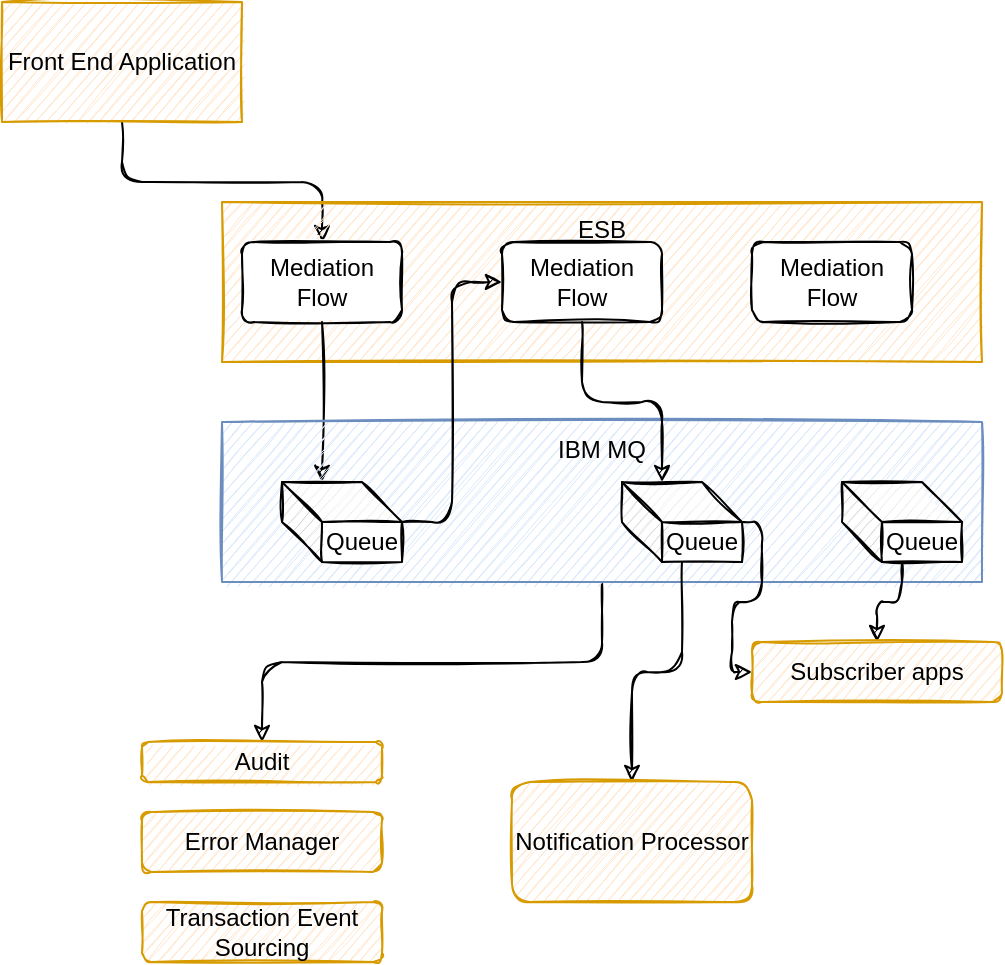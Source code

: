 <mxfile>
    <diagram id="KI7yDdSJSdCvWAKB1Emr" name="Page-1">
        <mxGraphModel dx="711" dy="372" grid="1" gridSize="10" guides="1" tooltips="1" connect="1" arrows="1" fold="1" page="1" pageScale="1" pageWidth="850" pageHeight="1100" math="0" shadow="0">
            <root>
                <mxCell id="0"/>
                <mxCell id="1" parent="0"/>
                <mxCell id="6" style="edgeStyle=orthogonalEdgeStyle;html=1;entryX=0.5;entryY=0;entryDx=0;entryDy=0;sketch=1;" parent="1" source="2" target="5" edge="1">
                    <mxGeometry relative="1" as="geometry"/>
                </mxCell>
                <mxCell id="2" value="Front End Application" style="rounded=0;whiteSpace=wrap;html=1;sketch=1;fillColor=#ffe6cc;strokeColor=#d79b00;" parent="1" vertex="1">
                    <mxGeometry x="50" y="20" width="120" height="60" as="geometry"/>
                </mxCell>
                <mxCell id="3" value="ESB" style="rounded=0;whiteSpace=wrap;html=1;verticalAlign=top;sketch=1;fillColor=#ffe6cc;strokeColor=#d79b00;" parent="1" vertex="1">
                    <mxGeometry x="160" y="120" width="380" height="80" as="geometry"/>
                </mxCell>
                <mxCell id="9" style="edgeStyle=orthogonalEdgeStyle;sketch=1;html=1;entryX=0;entryY=0;entryDx=20;entryDy=0;entryPerimeter=0;" parent="1" source="5" target="8" edge="1">
                    <mxGeometry relative="1" as="geometry"/>
                </mxCell>
                <mxCell id="5" value="Mediation Flow" style="rounded=1;whiteSpace=wrap;html=1;sketch=1;" parent="1" vertex="1">
                    <mxGeometry x="170" y="140" width="80" height="40" as="geometry"/>
                </mxCell>
                <mxCell id="21" style="edgeStyle=orthogonalEdgeStyle;sketch=1;html=1;entryX=0.5;entryY=0;entryDx=0;entryDy=0;" parent="1" source="7" target="20" edge="1">
                    <mxGeometry relative="1" as="geometry"/>
                </mxCell>
                <mxCell id="7" value="IBM MQ" style="rounded=0;whiteSpace=wrap;html=1;verticalAlign=top;sketch=1;fillColor=#dae8fc;strokeColor=#6c8ebf;" parent="1" vertex="1">
                    <mxGeometry x="160" y="230" width="380" height="80" as="geometry"/>
                </mxCell>
                <mxCell id="14" style="edgeStyle=orthogonalEdgeStyle;sketch=1;html=1;entryX=0;entryY=0.5;entryDx=0;entryDy=0;" parent="1" source="8" target="10" edge="1">
                    <mxGeometry relative="1" as="geometry"/>
                </mxCell>
                <mxCell id="8" value="Queue" style="shape=cube;whiteSpace=wrap;html=1;boundedLbl=1;backgroundOutline=1;darkOpacity=0.05;darkOpacity2=0.1;sketch=1;" parent="1" vertex="1">
                    <mxGeometry x="190" y="260" width="60" height="40" as="geometry"/>
                </mxCell>
                <mxCell id="13" style="edgeStyle=orthogonalEdgeStyle;sketch=1;html=1;entryX=0;entryY=0;entryDx=20;entryDy=0;entryPerimeter=0;" parent="1" source="10" target="11" edge="1">
                    <mxGeometry relative="1" as="geometry"/>
                </mxCell>
                <mxCell id="10" value="Mediation Flow" style="rounded=1;whiteSpace=wrap;html=1;sketch=1;" parent="1" vertex="1">
                    <mxGeometry x="300" y="140" width="80" height="40" as="geometry"/>
                </mxCell>
                <mxCell id="16" style="edgeStyle=orthogonalEdgeStyle;sketch=1;html=1;entryX=0;entryY=0.5;entryDx=0;entryDy=0;" parent="1" source="11" target="15" edge="1">
                    <mxGeometry relative="1" as="geometry"/>
                </mxCell>
                <mxCell id="19" style="edgeStyle=orthogonalEdgeStyle;sketch=1;html=1;" parent="1" source="11" target="18" edge="1">
                    <mxGeometry relative="1" as="geometry"/>
                </mxCell>
                <mxCell id="11" value="Queue" style="shape=cube;whiteSpace=wrap;html=1;boundedLbl=1;backgroundOutline=1;darkOpacity=0.05;darkOpacity2=0.1;sketch=1;" parent="1" vertex="1">
                    <mxGeometry x="360" y="260" width="60" height="40" as="geometry"/>
                </mxCell>
                <mxCell id="17" style="edgeStyle=orthogonalEdgeStyle;sketch=1;html=1;" parent="1" source="12" target="15" edge="1">
                    <mxGeometry relative="1" as="geometry"/>
                </mxCell>
                <mxCell id="12" value="Queue" style="shape=cube;whiteSpace=wrap;html=1;boundedLbl=1;backgroundOutline=1;darkOpacity=0.05;darkOpacity2=0.1;sketch=1;" parent="1" vertex="1">
                    <mxGeometry x="470" y="260" width="60" height="40" as="geometry"/>
                </mxCell>
                <mxCell id="15" value="Subscriber apps" style="rounded=1;whiteSpace=wrap;html=1;sketch=1;fillColor=#ffe6cc;strokeColor=#d79b00;" parent="1" vertex="1">
                    <mxGeometry x="425" y="340" width="125" height="30" as="geometry"/>
                </mxCell>
                <mxCell id="18" value="Notification Processor" style="rounded=1;whiteSpace=wrap;html=1;sketch=1;fillColor=#ffe6cc;strokeColor=#d79b00;" parent="1" vertex="1">
                    <mxGeometry x="305" y="410" width="120" height="60" as="geometry"/>
                </mxCell>
                <mxCell id="20" value="Audit" style="rounded=1;whiteSpace=wrap;html=1;sketch=1;fillColor=#ffe6cc;strokeColor=#d79b00;" parent="1" vertex="1">
                    <mxGeometry x="120" y="390" width="120" height="20" as="geometry"/>
                </mxCell>
                <mxCell id="22" value="Mediation Flow" style="rounded=1;whiteSpace=wrap;html=1;sketch=1;" parent="1" vertex="1">
                    <mxGeometry x="425" y="140" width="80" height="40" as="geometry"/>
                </mxCell>
                <mxCell id="23" value="Error Manager" style="rounded=1;whiteSpace=wrap;html=1;sketch=1;fillColor=#ffe6cc;strokeColor=#d79b00;" parent="1" vertex="1">
                    <mxGeometry x="120" y="425" width="120" height="30" as="geometry"/>
                </mxCell>
                <mxCell id="24" value="Transaction Event Sourcing" style="rounded=1;whiteSpace=wrap;html=1;sketch=1;fillColor=#ffe6cc;strokeColor=#d79b00;" parent="1" vertex="1">
                    <mxGeometry x="120" y="470" width="120" height="30" as="geometry"/>
                </mxCell>
            </root>
        </mxGraphModel>
    </diagram>
</mxfile>